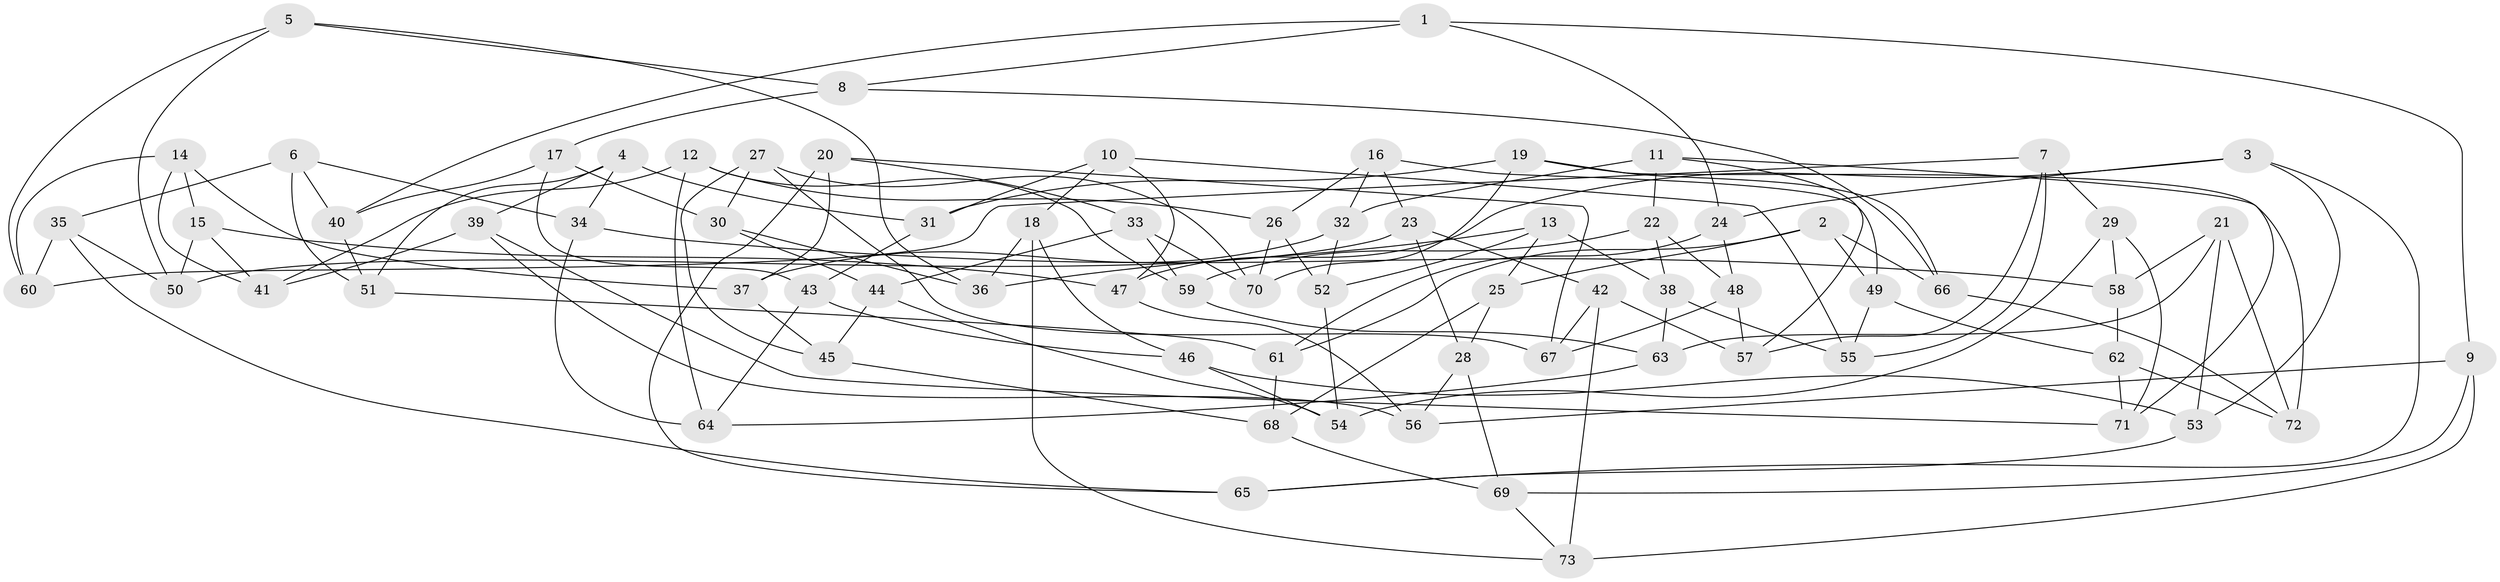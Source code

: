 // coarse degree distribution, {8: 0.0784313725490196, 4: 0.6666666666666666, 6: 0.19607843137254902, 3: 0.0392156862745098, 10: 0.0196078431372549}
// Generated by graph-tools (version 1.1) at 2025/20/03/04/25 18:20:48]
// undirected, 73 vertices, 146 edges
graph export_dot {
graph [start="1"]
  node [color=gray90,style=filled];
  1;
  2;
  3;
  4;
  5;
  6;
  7;
  8;
  9;
  10;
  11;
  12;
  13;
  14;
  15;
  16;
  17;
  18;
  19;
  20;
  21;
  22;
  23;
  24;
  25;
  26;
  27;
  28;
  29;
  30;
  31;
  32;
  33;
  34;
  35;
  36;
  37;
  38;
  39;
  40;
  41;
  42;
  43;
  44;
  45;
  46;
  47;
  48;
  49;
  50;
  51;
  52;
  53;
  54;
  55;
  56;
  57;
  58;
  59;
  60;
  61;
  62;
  63;
  64;
  65;
  66;
  67;
  68;
  69;
  70;
  71;
  72;
  73;
  1 -- 40;
  1 -- 24;
  1 -- 9;
  1 -- 8;
  2 -- 66;
  2 -- 61;
  2 -- 49;
  2 -- 25;
  3 -- 65;
  3 -- 53;
  3 -- 47;
  3 -- 24;
  4 -- 34;
  4 -- 39;
  4 -- 51;
  4 -- 31;
  5 -- 60;
  5 -- 50;
  5 -- 8;
  5 -- 36;
  6 -- 51;
  6 -- 34;
  6 -- 40;
  6 -- 35;
  7 -- 60;
  7 -- 55;
  7 -- 57;
  7 -- 29;
  8 -- 17;
  8 -- 66;
  9 -- 56;
  9 -- 73;
  9 -- 69;
  10 -- 55;
  10 -- 47;
  10 -- 31;
  10 -- 18;
  11 -- 22;
  11 -- 32;
  11 -- 57;
  11 -- 71;
  12 -- 26;
  12 -- 41;
  12 -- 64;
  12 -- 59;
  13 -- 38;
  13 -- 25;
  13 -- 52;
  13 -- 36;
  14 -- 15;
  14 -- 41;
  14 -- 37;
  14 -- 60;
  15 -- 41;
  15 -- 47;
  15 -- 50;
  16 -- 32;
  16 -- 23;
  16 -- 49;
  16 -- 26;
  17 -- 40;
  17 -- 43;
  17 -- 30;
  18 -- 36;
  18 -- 46;
  18 -- 73;
  19 -- 31;
  19 -- 72;
  19 -- 66;
  19 -- 70;
  20 -- 67;
  20 -- 33;
  20 -- 37;
  20 -- 65;
  21 -- 72;
  21 -- 63;
  21 -- 58;
  21 -- 53;
  22 -- 48;
  22 -- 38;
  22 -- 59;
  23 -- 42;
  23 -- 28;
  23 -- 50;
  24 -- 48;
  24 -- 61;
  25 -- 68;
  25 -- 28;
  26 -- 70;
  26 -- 52;
  27 -- 30;
  27 -- 45;
  27 -- 70;
  27 -- 67;
  28 -- 56;
  28 -- 69;
  29 -- 58;
  29 -- 71;
  29 -- 54;
  30 -- 44;
  30 -- 36;
  31 -- 43;
  32 -- 52;
  32 -- 37;
  33 -- 59;
  33 -- 44;
  33 -- 70;
  34 -- 58;
  34 -- 64;
  35 -- 50;
  35 -- 60;
  35 -- 65;
  37 -- 45;
  38 -- 63;
  38 -- 55;
  39 -- 41;
  39 -- 56;
  39 -- 71;
  40 -- 51;
  42 -- 57;
  42 -- 73;
  42 -- 67;
  43 -- 64;
  43 -- 46;
  44 -- 45;
  44 -- 54;
  45 -- 68;
  46 -- 54;
  46 -- 53;
  47 -- 56;
  48 -- 67;
  48 -- 57;
  49 -- 55;
  49 -- 62;
  51 -- 61;
  52 -- 54;
  53 -- 65;
  58 -- 62;
  59 -- 63;
  61 -- 68;
  62 -- 71;
  62 -- 72;
  63 -- 64;
  66 -- 72;
  68 -- 69;
  69 -- 73;
}
